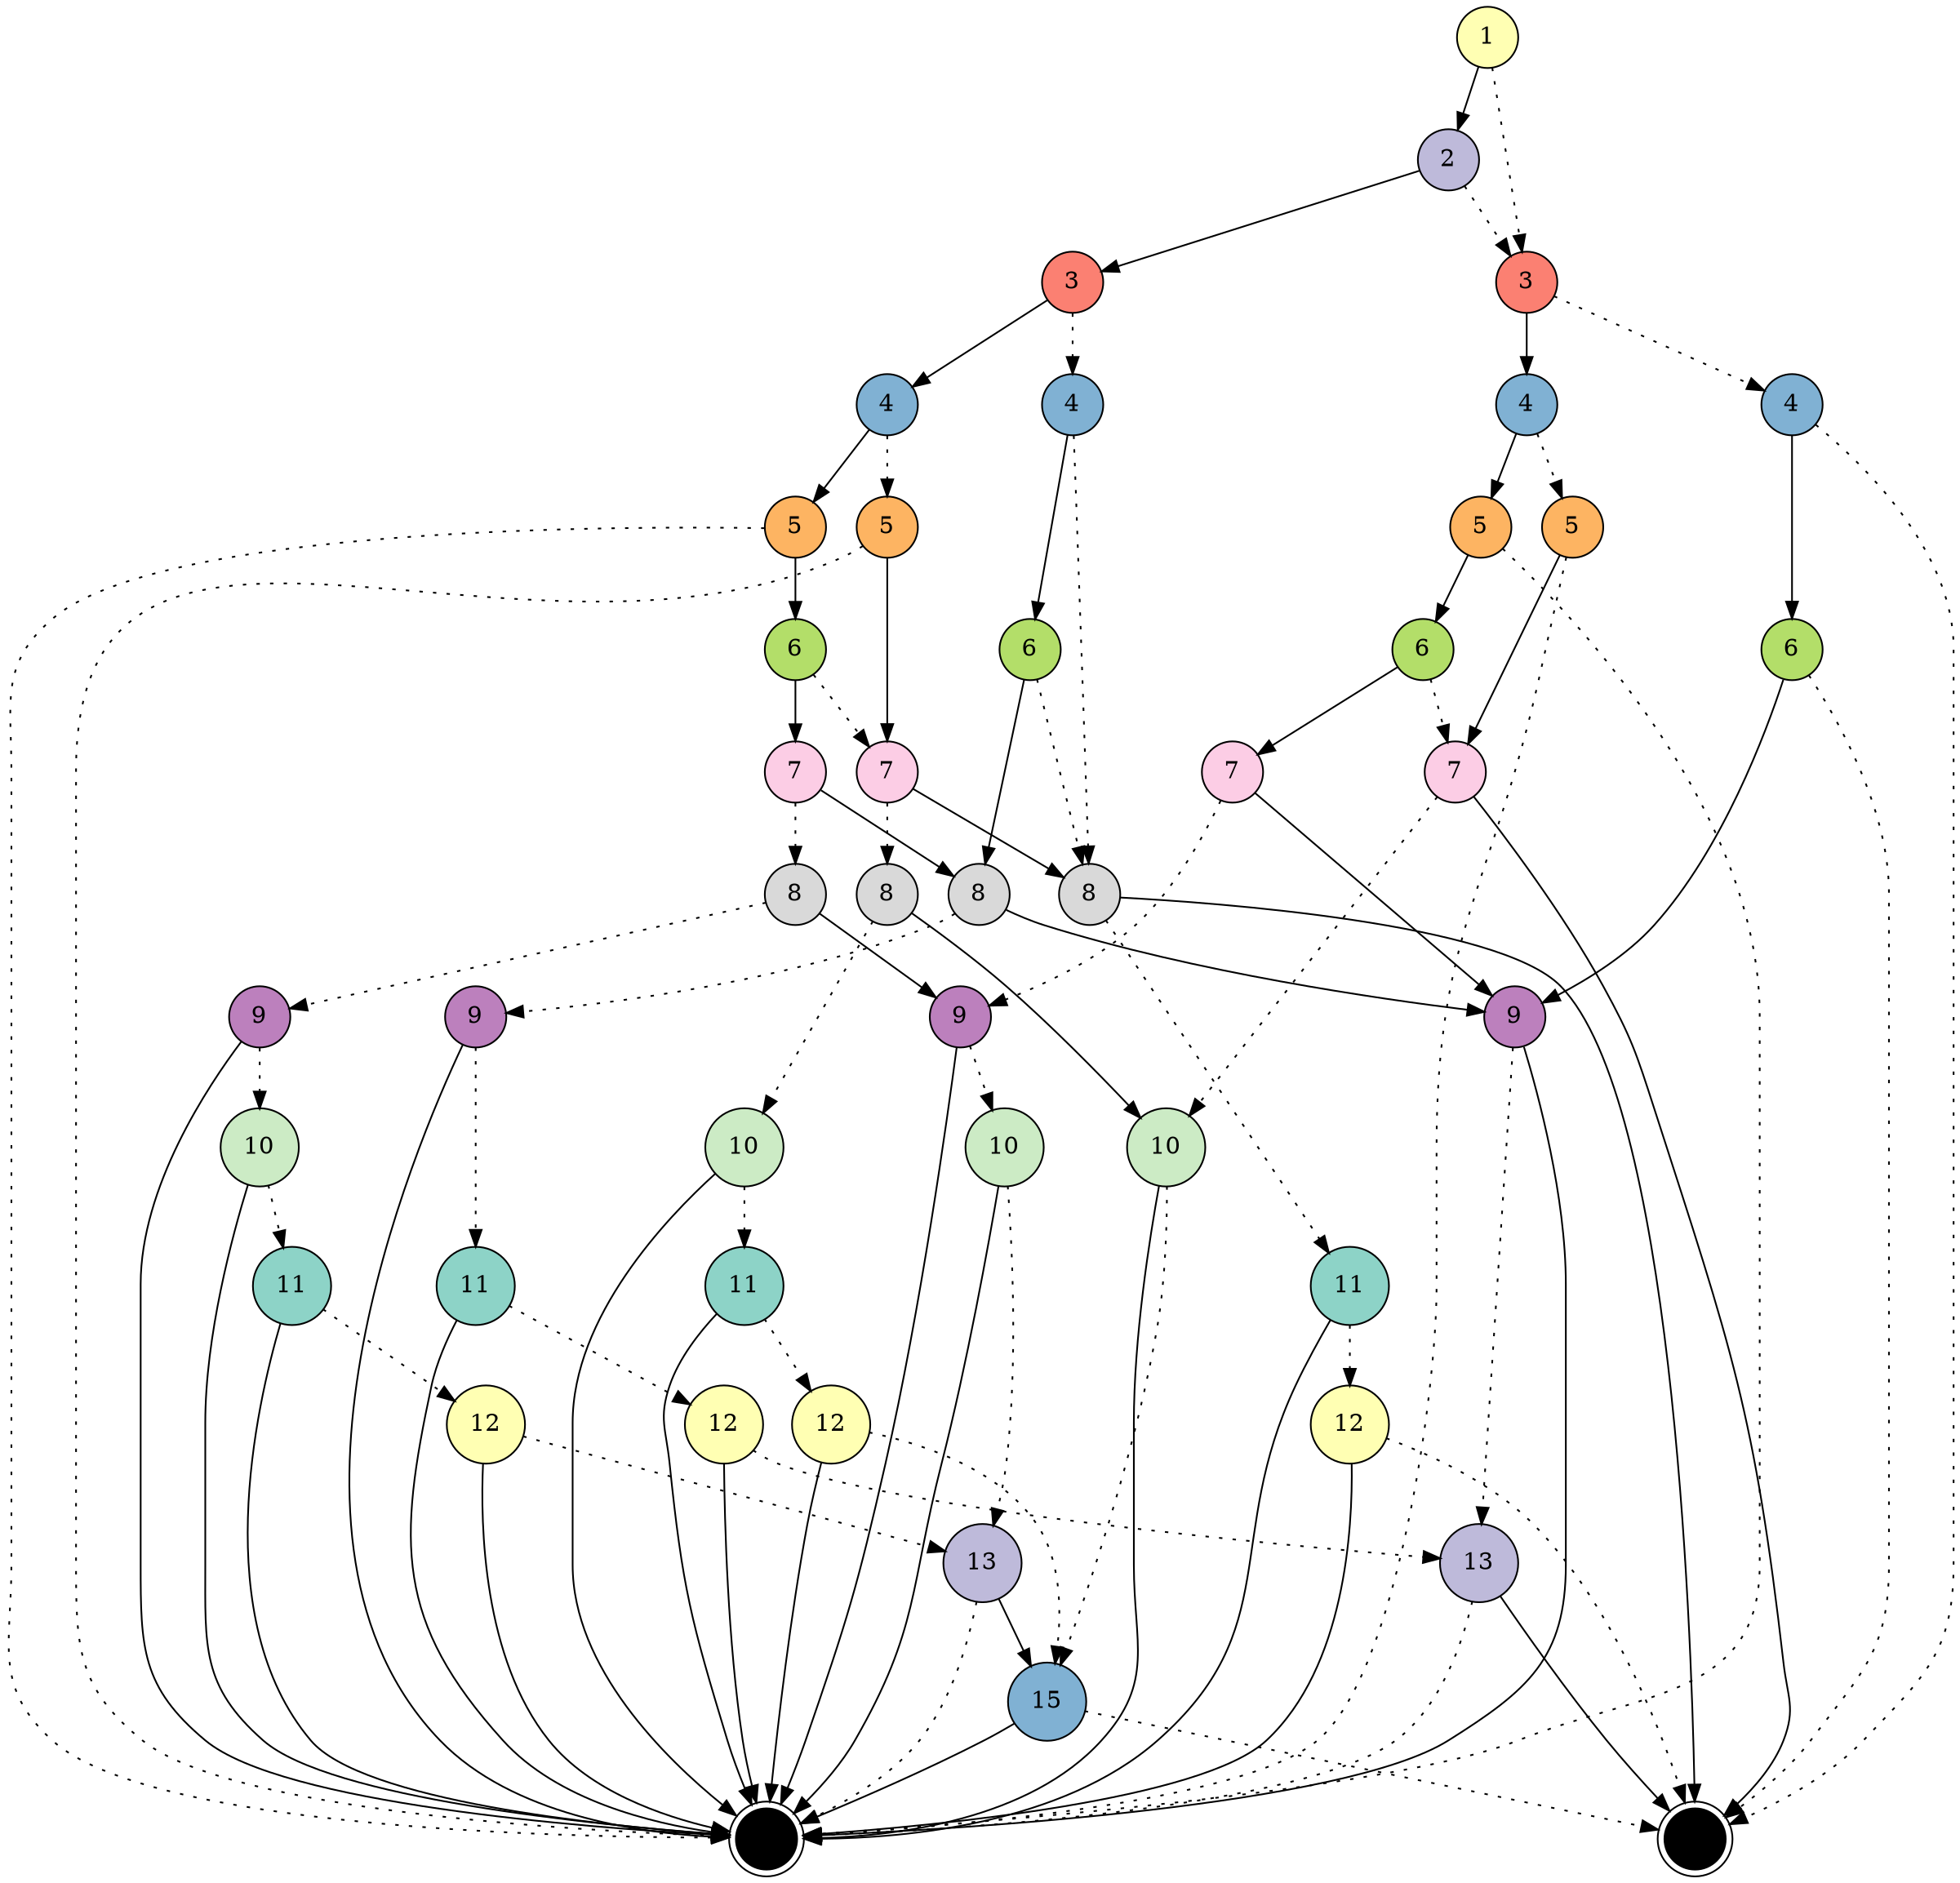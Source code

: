 digraph "" {
		node [colorscheme=set312,
		label="\N",
		shape=circle,
		style=filled
		];
{
graph [rank=same];
181	[fillcolor=2, label=1, rank=1];
}
{
graph [rank=same];
180	[fillcolor=3, label=2, rank=2];
}
{
graph [rank=same];
170	[fillcolor=4, label=3, rank=3];
179	[fillcolor=4, label=3, rank=3];
}
{
graph [rank=same];
178	[fillcolor=5, label=4, rank=4];
176	[fillcolor=5, label=4, rank=4];
167	[fillcolor=5, label=4, rank=4];
169	[fillcolor=5, label=4, rank=4];
}
{
graph [rank=same];
175	[fillcolor=6, label=5, rank=5];
166	[fillcolor=6, label=5, rank=5];
174	[fillcolor=6, label=5, rank=5];
165	[fillcolor=6, label=5, rank=5];
}
{
graph [rank=same];
177	[fillcolor=7, label=6, rank=6];
164	[fillcolor=7, label=6, rank=6];
173	[fillcolor=7, label=6, rank=6];
168	[fillcolor=7, label=6, rank=6];
}
{
graph [rank=same];
154	[fillcolor=8, label=7, rank=7];
171	[fillcolor=8, label=7, rank=7];
172	[fillcolor=8, label=7, rank=7];
163	[fillcolor=8, label=7, rank=7];
}
{
graph [rank=same];
153	[fillcolor=9, label=8, rank=8];
162	[fillcolor=9, label=8, rank=8];
157	[fillcolor=9, label=8, rank=8];
144	[fillcolor=9, label=8, rank=8];
}
{
graph [rank=same];
140	[fillcolor=10, label=9, rank=9];
152	[fillcolor=10, label=9, rank=9];
143	[fillcolor=10, label=9, rank=9];
148	[fillcolor=10, label=9, rank=9];
}
{
graph [rank=same];
147	[fillcolor=11, label=10, rank=10];
151	[fillcolor=11, label=10, rank=10];
158	[fillcolor=11, label=10, rank=10];
161	[fillcolor=11, label=10, rank=10];
}
{
graph [rank=same];
156	[fillcolor=1, label=11, rank=11];
150	[fillcolor=1, label=11, rank=11];
142	[fillcolor=1, label=11, rank=11];
160	[fillcolor=1, label=11, rank=11];
}
{
graph [rank=same];
159	[fillcolor=2, label=12, rank=12];
141	[fillcolor=2, label=12, rank=12];
149	[fillcolor=2, label=12, rank=12];
155	[fillcolor=2, label=12, rank=12];
}
{
graph [rank=same];
146	[fillcolor=3, label=13, rank=13];
139	[fillcolor=3, label=13, rank=13];
}
{
graph [rank=same];
145	[fillcolor=5, label=15, rank=14];
}
0	 [fillcolor=White, label=F, rank=None, shape=doublecircle];
1	 [fillcolor=White, label=T, rank=None, shape=doublecircle];
161 -> 160 		[style=dotted];
161 -> 1
163 -> 162 		[style=dotted];
163 -> 157
168 -> 157 		[style=dotted];
168 -> 144
158 -> 145 		[style=dotted];
158 -> 1
165 -> 1 		[style=dotted];
165 -> 164
172 -> 158 		[style=dotted];
172 -> 0
151 -> 150 		[style=dotted];
151 -> 1
148 -> 147 		[style=dotted];
148 -> 1
145 -> 0 		[style=dotted];
145 -> 1
143 -> 142 		[style=dotted];
143 -> 1
160 -> 159 		[style=dotted];
160 -> 1
179 -> 178 		[style=dotted];
179 -> 176
144 -> 143 		[style=dotted];
144 -> 140
139 -> 1 		[style=dotted];
139 -> 0
174 -> 1 		[style=dotted];
174 -> 173
157 -> 156 		[style=dotted];
157 -> 0
152 -> 151 		[style=dotted];
152 -> 1
169 -> 157 		[style=dotted];
169 -> 168
171 -> 148 		[style=dotted];
171 -> 140
167 -> 166 		[style=dotted];
167 -> 165
176 -> 175 		[style=dotted];
176 -> 174
181 -> 179 		[style=dotted];
181 -> 180
142 -> 141 		[style=dotted];
142 -> 1
173 -> 172 		[style=dotted];
173 -> 171
162 -> 161 		[style=dotted];
162 -> 158
146 -> 1 		[style=dotted];
146 -> 145
178 -> 0 		[style=dotted];
178 -> 177
170 -> 169 		[style=dotted];
170 -> 167
166 -> 1 		[style=dotted];
166 -> 163
155 -> 0 		[style=dotted];
155 -> 1
149 -> 146 		[style=dotted];
149 -> 1
175 -> 1 		[style=dotted];
175 -> 172
164 -> 163 		[style=dotted];
164 -> 154
177 -> 0 		[style=dotted];
177 -> 140
154 -> 153 		[style=dotted];
154 -> 144
141 -> 139 		[style=dotted];
141 -> 1
159 -> 145 		[style=dotted];
159 -> 1
153 -> 152 		[style=dotted];
153 -> 148
147 -> 146 		[style=dotted];
147 -> 1
140 -> 139 		[style=dotted];
140 -> 1
180 -> 179 		[style=dotted];
180 -> 170
150 -> 149 		[style=dotted];
150 -> 1
156 -> 155 		[style=dotted];
156 -> 1
}